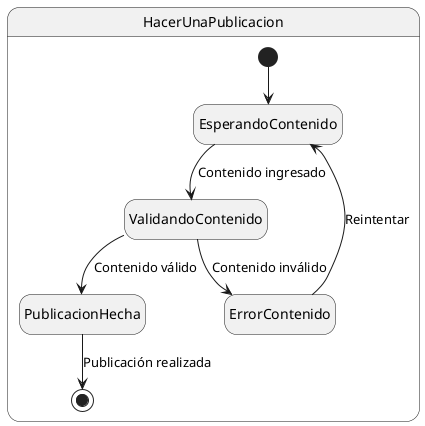 @startuml Hacer una publicacion uc7

hide empty description

state HacerUnaPublicacion{
    [*] --> EsperandoContenido
    EsperandoContenido --> ValidandoContenido : Contenido ingresado
    ValidandoContenido --> PublicacionHecha : Contenido válido
    ValidandoContenido --> ErrorContenido : Contenido inválido
    ErrorContenido --> EsperandoContenido : Reintentar
    PublicacionHecha --> [*] : Publicación realizada
}

@enduml
